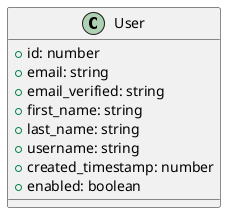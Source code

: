 @startuml
class User {
    +id: number
    +email: string
    +email_verified: string
    +first_name: string
    +last_name: string
    +username: string
    +created_timestamp: number
    +enabled: boolean
}
@enduml